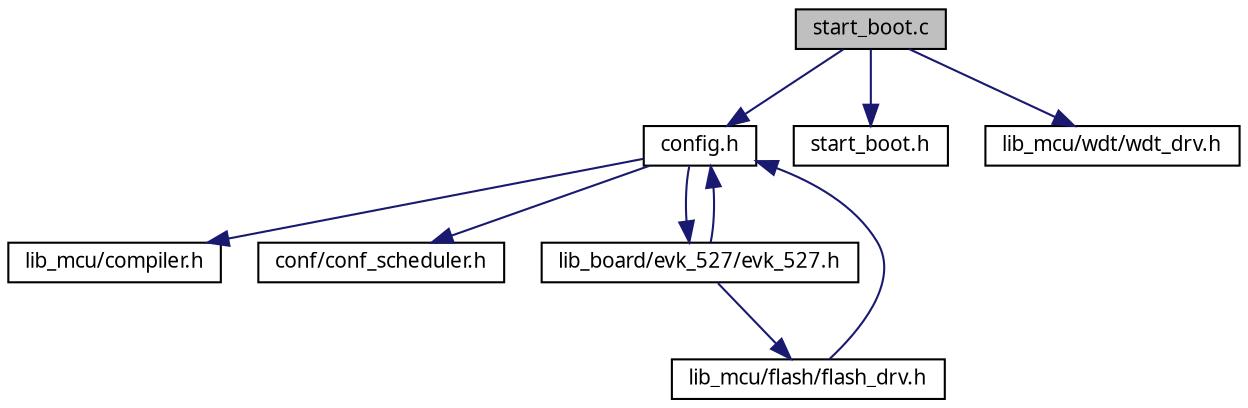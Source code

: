 digraph G
{
  edge [fontname="FreeSans.ttf",fontsize=10,labelfontname="FreeSans.ttf",labelfontsize=10];
  node [fontname="FreeSans.ttf",fontsize=10,shape=record];
  Node1 [label="start_boot.c",height=0.2,width=0.4,color="black", fillcolor="grey75", style="filled" fontcolor="black"];
  Node1 -> Node2 [color="midnightblue",fontsize=10,style="solid",fontname="FreeSans.ttf"];
  Node2 [label="config.h",height=0.2,width=0.4,color="black", fillcolor="white", style="filled",URL="$a00020.html"];
  Node2 -> Node3 [color="midnightblue",fontsize=10,style="solid",fontname="FreeSans.ttf"];
  Node3 [label="lib_mcu/compiler.h",height=0.2,width=0.4,color="black", fillcolor="white", style="filled",URL="$a00017.html"];
  Node2 -> Node4 [color="midnightblue",fontsize=10,style="solid",fontname="FreeSans.ttf"];
  Node4 [label="conf/conf_scheduler.h",height=0.2,width=0.4,color="black", fillcolor="white", style="filled",URL="$a00018.html"];
  Node2 -> Node5 [color="midnightblue",fontsize=10,style="solid",fontname="FreeSans.ttf"];
  Node5 [label="lib_board/evk_527/evk_527.h",height=0.2,width=0.4,color="black", fillcolor="white", style="filled",URL="$a00021.html"];
  Node5 -> Node2 [color="midnightblue",fontsize=10,style="solid",fontname="FreeSans.ttf"];
  Node5 -> Node6 [color="midnightblue",fontsize=10,style="solid",fontname="FreeSans.ttf"];
  Node6 [label="lib_mcu/flash/flash_drv.h",height=0.2,width=0.4,color="black", fillcolor="white", style="filled",URL="$a00022.html"];
  Node6 -> Node2 [color="midnightblue",fontsize=10,style="solid",fontname="FreeSans.ttf"];
  Node1 -> Node7 [color="midnightblue",fontsize=10,style="solid",fontname="FreeSans.ttf"];
  Node7 [label="start_boot.h",height=0.2,width=0.4,color="black", fillcolor="white", style="filled",URL="$a00033.html"];
  Node1 -> Node8 [color="midnightblue",fontsize=10,style="solid",fontname="FreeSans.ttf"];
  Node8 [label="lib_mcu/wdt/wdt_drv.h",height=0.2,width=0.4,color="black", fillcolor="white", style="filled",URL="$a00049.html"];
}
